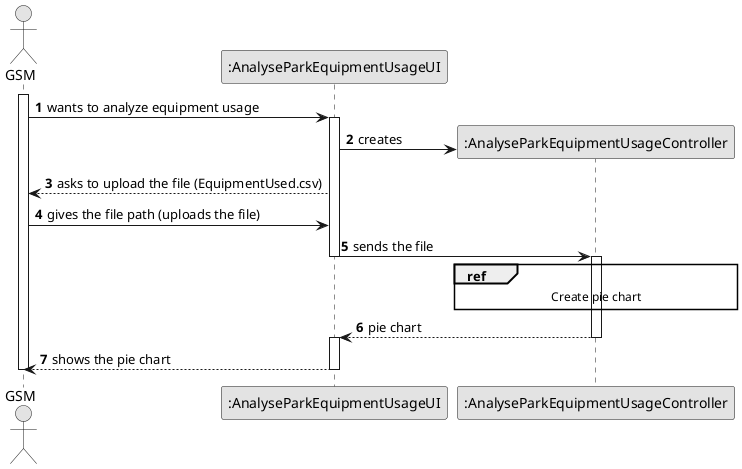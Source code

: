 @startuml
skinparam monochrome true
skinparam packageStyle rectangle
skinparam shadowing false

autonumber

actor "GSM" as GSM
participant ":AnalyseParkEquipmentUsageUI" as UI
participant ":AnalyseParkEquipmentUsageController" as CTRL

activate GSM
GSM -> UI : wants to analyze equipment usage
activate UI
UI -> CTRL** : creates
UI --> GSM : asks to upload the file (EquipmentUsed.csv)
GSM -> UI : gives the file path (uploads the file)
UI -> CTRL : sends the file
deactivate UI
activate CTRL
ref over CTRL
            Create pie chart
        end ref
CTRL --> UI : pie chart
deactivate CTRL
activate UI
UI --> GSM : shows the pie chart
deactivate UI
deactivate GSM

@enduml